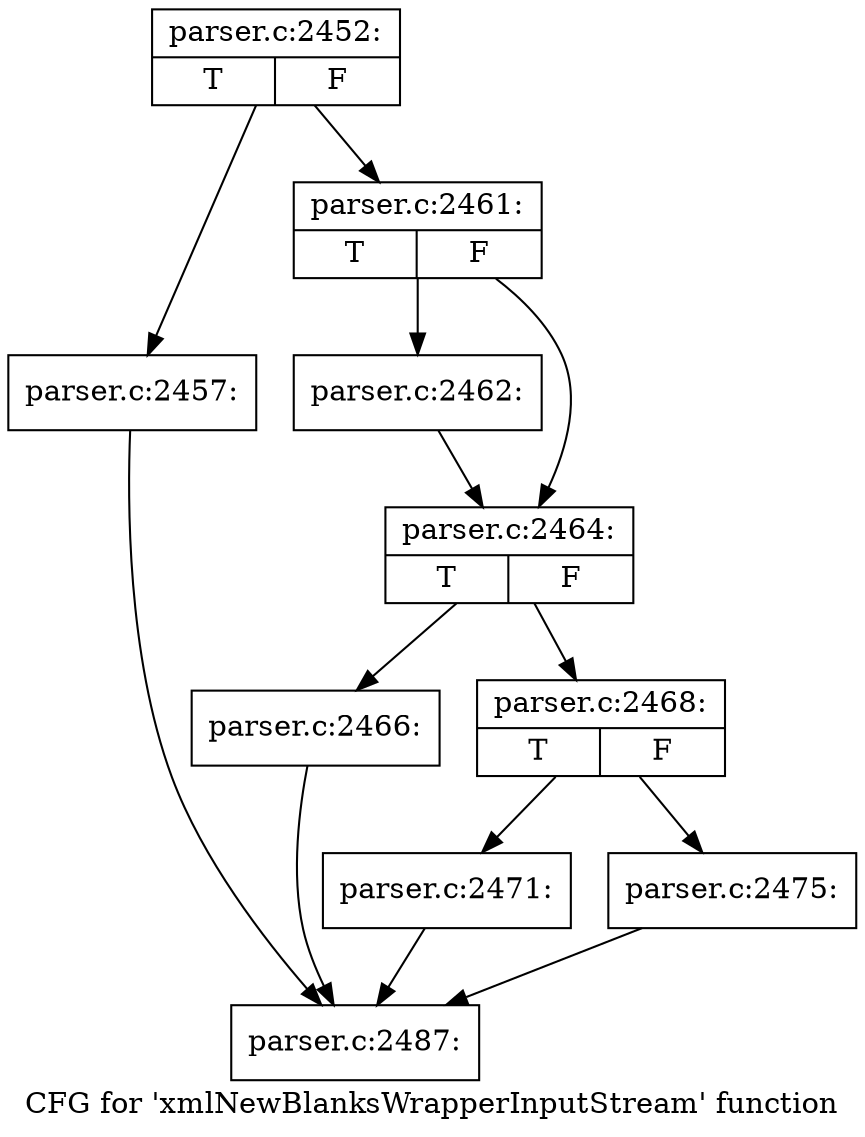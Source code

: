 digraph "CFG for 'xmlNewBlanksWrapperInputStream' function" {
	label="CFG for 'xmlNewBlanksWrapperInputStream' function";

	Node0x603ee10 [shape=record,label="{parser.c:2452:|{<s0>T|<s1>F}}"];
	Node0x603ee10 -> Node0x60408f0;
	Node0x603ee10 -> Node0x6040940;
	Node0x60408f0 [shape=record,label="{parser.c:2457:}"];
	Node0x60408f0 -> Node0x6031240;
	Node0x6040940 [shape=record,label="{parser.c:2461:|{<s0>T|<s1>F}}"];
	Node0x6040940 -> Node0x5c4d030;
	Node0x6040940 -> Node0x5c4d080;
	Node0x5c4d030 [shape=record,label="{parser.c:2462:}"];
	Node0x5c4d030 -> Node0x5c4d080;
	Node0x5c4d080 [shape=record,label="{parser.c:2464:|{<s0>T|<s1>F}}"];
	Node0x5c4d080 -> Node0x6042e50;
	Node0x5c4d080 -> Node0x6042ea0;
	Node0x6042e50 [shape=record,label="{parser.c:2466:}"];
	Node0x6042e50 -> Node0x6031240;
	Node0x6042ea0 [shape=record,label="{parser.c:2468:|{<s0>T|<s1>F}}"];
	Node0x6042ea0 -> Node0x6043b00;
	Node0x6042ea0 -> Node0x6043b50;
	Node0x6043b00 [shape=record,label="{parser.c:2471:}"];
	Node0x6043b00 -> Node0x6031240;
	Node0x6043b50 [shape=record,label="{parser.c:2475:}"];
	Node0x6043b50 -> Node0x6031240;
	Node0x6031240 [shape=record,label="{parser.c:2487:}"];
}
